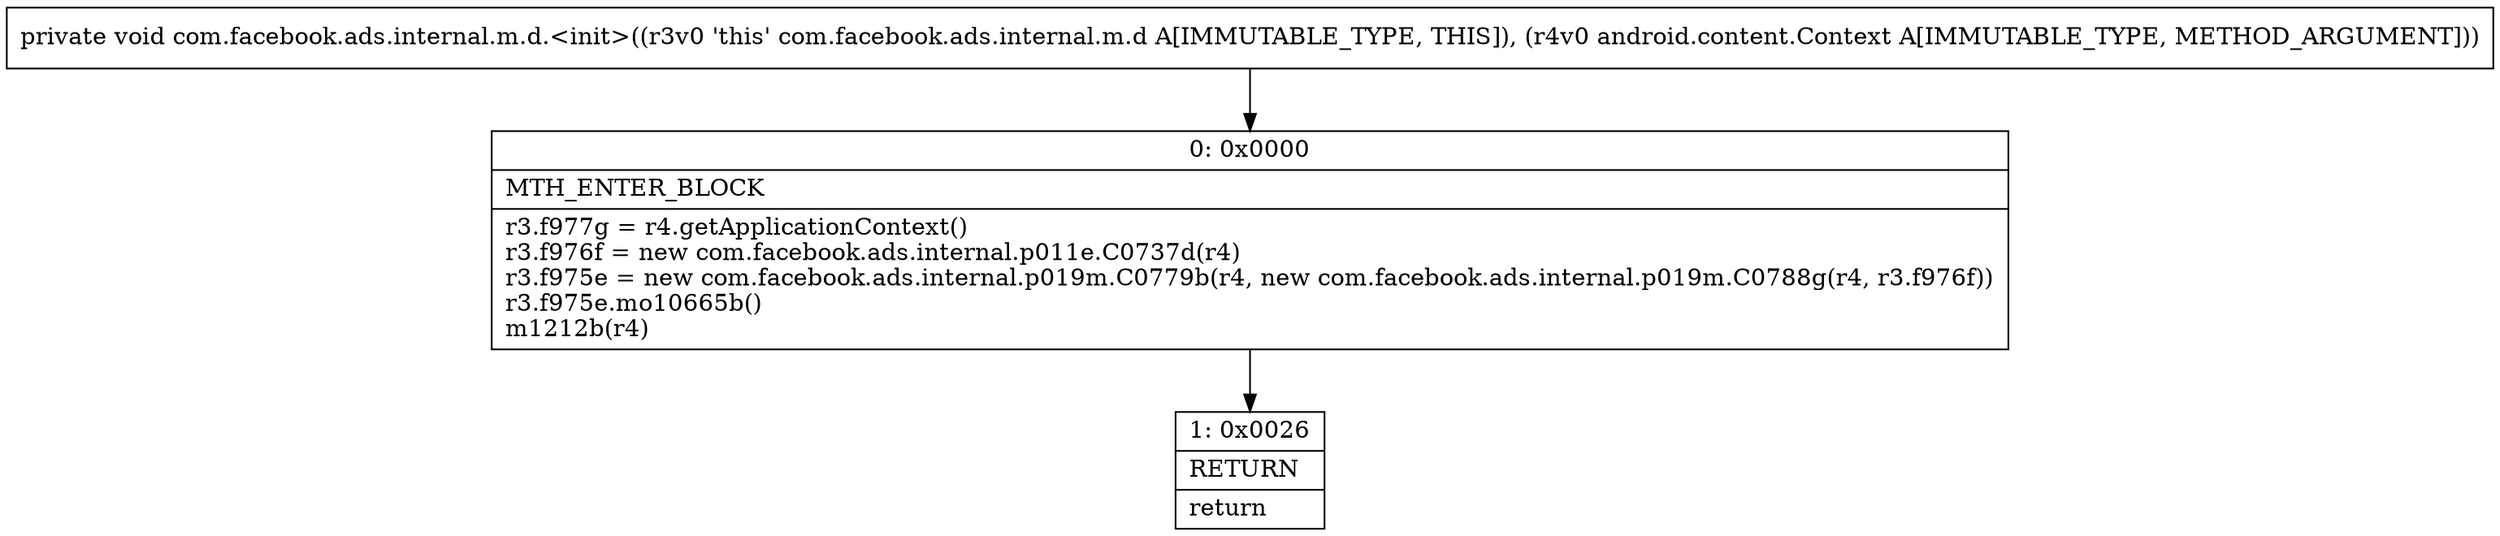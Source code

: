 digraph "CFG forcom.facebook.ads.internal.m.d.\<init\>(Landroid\/content\/Context;)V" {
Node_0 [shape=record,label="{0\:\ 0x0000|MTH_ENTER_BLOCK\l|r3.f977g = r4.getApplicationContext()\lr3.f976f = new com.facebook.ads.internal.p011e.C0737d(r4)\lr3.f975e = new com.facebook.ads.internal.p019m.C0779b(r4, new com.facebook.ads.internal.p019m.C0788g(r4, r3.f976f))\lr3.f975e.mo10665b()\lm1212b(r4)\l}"];
Node_1 [shape=record,label="{1\:\ 0x0026|RETURN\l|return\l}"];
MethodNode[shape=record,label="{private void com.facebook.ads.internal.m.d.\<init\>((r3v0 'this' com.facebook.ads.internal.m.d A[IMMUTABLE_TYPE, THIS]), (r4v0 android.content.Context A[IMMUTABLE_TYPE, METHOD_ARGUMENT])) }"];
MethodNode -> Node_0;
Node_0 -> Node_1;
}

